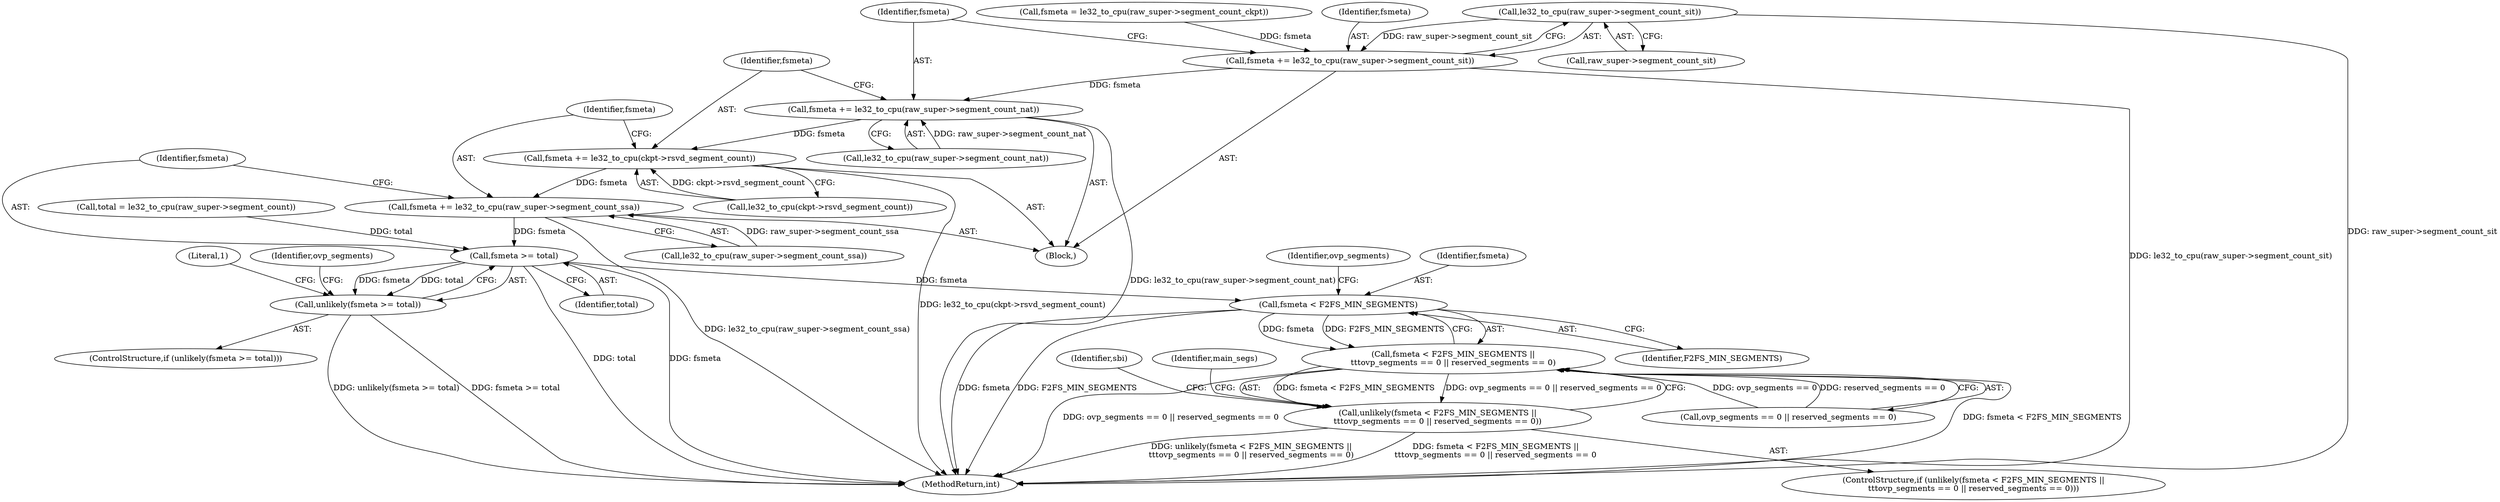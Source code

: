digraph "0_linux_15d3042a937c13f5d9244241c7a9c8416ff6e82a@pointer" {
"1000134" [label="(Call,le32_to_cpu(raw_super->segment_count_sit))"];
"1000132" [label="(Call,fsmeta += le32_to_cpu(raw_super->segment_count_sit))"];
"1000138" [label="(Call,fsmeta += le32_to_cpu(raw_super->segment_count_nat))"];
"1000144" [label="(Call,fsmeta += le32_to_cpu(ckpt->rsvd_segment_count))"];
"1000150" [label="(Call,fsmeta += le32_to_cpu(raw_super->segment_count_ssa))"];
"1000158" [label="(Call,fsmeta >= total)"];
"1000157" [label="(Call,unlikely(fsmeta >= total))"];
"1000178" [label="(Call,fsmeta < F2FS_MIN_SEGMENTS)"];
"1000177" [label="(Call,fsmeta < F2FS_MIN_SEGMENTS ||\n\t\t\tovp_segments == 0 || reserved_segments == 0)"];
"1000176" [label="(Call,unlikely(fsmeta < F2FS_MIN_SEGMENTS ||\n\t\t\tovp_segments == 0 || reserved_segments == 0))"];
"1000150" [label="(Call,fsmeta += le32_to_cpu(raw_super->segment_count_ssa))"];
"1000162" [label="(Literal,1)"];
"1000180" [label="(Identifier,F2FS_MIN_SEGMENTS)"];
"1000283" [label="(MethodReturn,int)"];
"1000126" [label="(Call,fsmeta = le32_to_cpu(raw_super->segment_count_ckpt))"];
"1000145" [label="(Identifier,fsmeta)"];
"1000135" [label="(Call,raw_super->segment_count_sit)"];
"1000159" [label="(Identifier,fsmeta)"];
"1000176" [label="(Call,unlikely(fsmeta < F2FS_MIN_SEGMENTS ||\n\t\t\tovp_segments == 0 || reserved_segments == 0))"];
"1000181" [label="(Call,ovp_segments == 0 || reserved_segments == 0)"];
"1000177" [label="(Call,fsmeta < F2FS_MIN_SEGMENTS ||\n\t\t\tovp_segments == 0 || reserved_segments == 0)"];
"1000179" [label="(Identifier,fsmeta)"];
"1000198" [label="(Identifier,main_segs)"];
"1000133" [label="(Identifier,fsmeta)"];
"1000191" [label="(Identifier,sbi)"];
"1000164" [label="(Identifier,ovp_segments)"];
"1000183" [label="(Identifier,ovp_segments)"];
"1000134" [label="(Call,le32_to_cpu(raw_super->segment_count_sit))"];
"1000158" [label="(Call,fsmeta >= total)"];
"1000138" [label="(Call,fsmeta += le32_to_cpu(raw_super->segment_count_nat))"];
"1000120" [label="(Call,total = le32_to_cpu(raw_super->segment_count))"];
"1000178" [label="(Call,fsmeta < F2FS_MIN_SEGMENTS)"];
"1000151" [label="(Identifier,fsmeta)"];
"1000146" [label="(Call,le32_to_cpu(ckpt->rsvd_segment_count))"];
"1000139" [label="(Identifier,fsmeta)"];
"1000157" [label="(Call,unlikely(fsmeta >= total))"];
"1000175" [label="(ControlStructure,if (unlikely(fsmeta < F2FS_MIN_SEGMENTS ||\n\t\t\tovp_segments == 0 || reserved_segments == 0)))"];
"1000140" [label="(Call,le32_to_cpu(raw_super->segment_count_nat))"];
"1000160" [label="(Identifier,total)"];
"1000102" [label="(Block,)"];
"1000156" [label="(ControlStructure,if (unlikely(fsmeta >= total)))"];
"1000144" [label="(Call,fsmeta += le32_to_cpu(ckpt->rsvd_segment_count))"];
"1000152" [label="(Call,le32_to_cpu(raw_super->segment_count_ssa))"];
"1000132" [label="(Call,fsmeta += le32_to_cpu(raw_super->segment_count_sit))"];
"1000134" -> "1000132"  [label="AST: "];
"1000134" -> "1000135"  [label="CFG: "];
"1000135" -> "1000134"  [label="AST: "];
"1000132" -> "1000134"  [label="CFG: "];
"1000134" -> "1000283"  [label="DDG: raw_super->segment_count_sit"];
"1000134" -> "1000132"  [label="DDG: raw_super->segment_count_sit"];
"1000132" -> "1000102"  [label="AST: "];
"1000133" -> "1000132"  [label="AST: "];
"1000139" -> "1000132"  [label="CFG: "];
"1000132" -> "1000283"  [label="DDG: le32_to_cpu(raw_super->segment_count_sit)"];
"1000126" -> "1000132"  [label="DDG: fsmeta"];
"1000132" -> "1000138"  [label="DDG: fsmeta"];
"1000138" -> "1000102"  [label="AST: "];
"1000138" -> "1000140"  [label="CFG: "];
"1000139" -> "1000138"  [label="AST: "];
"1000140" -> "1000138"  [label="AST: "];
"1000145" -> "1000138"  [label="CFG: "];
"1000138" -> "1000283"  [label="DDG: le32_to_cpu(raw_super->segment_count_nat)"];
"1000140" -> "1000138"  [label="DDG: raw_super->segment_count_nat"];
"1000138" -> "1000144"  [label="DDG: fsmeta"];
"1000144" -> "1000102"  [label="AST: "];
"1000144" -> "1000146"  [label="CFG: "];
"1000145" -> "1000144"  [label="AST: "];
"1000146" -> "1000144"  [label="AST: "];
"1000151" -> "1000144"  [label="CFG: "];
"1000144" -> "1000283"  [label="DDG: le32_to_cpu(ckpt->rsvd_segment_count)"];
"1000146" -> "1000144"  [label="DDG: ckpt->rsvd_segment_count"];
"1000144" -> "1000150"  [label="DDG: fsmeta"];
"1000150" -> "1000102"  [label="AST: "];
"1000150" -> "1000152"  [label="CFG: "];
"1000151" -> "1000150"  [label="AST: "];
"1000152" -> "1000150"  [label="AST: "];
"1000159" -> "1000150"  [label="CFG: "];
"1000150" -> "1000283"  [label="DDG: le32_to_cpu(raw_super->segment_count_ssa)"];
"1000152" -> "1000150"  [label="DDG: raw_super->segment_count_ssa"];
"1000150" -> "1000158"  [label="DDG: fsmeta"];
"1000158" -> "1000157"  [label="AST: "];
"1000158" -> "1000160"  [label="CFG: "];
"1000159" -> "1000158"  [label="AST: "];
"1000160" -> "1000158"  [label="AST: "];
"1000157" -> "1000158"  [label="CFG: "];
"1000158" -> "1000283"  [label="DDG: fsmeta"];
"1000158" -> "1000283"  [label="DDG: total"];
"1000158" -> "1000157"  [label="DDG: fsmeta"];
"1000158" -> "1000157"  [label="DDG: total"];
"1000120" -> "1000158"  [label="DDG: total"];
"1000158" -> "1000178"  [label="DDG: fsmeta"];
"1000157" -> "1000156"  [label="AST: "];
"1000162" -> "1000157"  [label="CFG: "];
"1000164" -> "1000157"  [label="CFG: "];
"1000157" -> "1000283"  [label="DDG: unlikely(fsmeta >= total)"];
"1000157" -> "1000283"  [label="DDG: fsmeta >= total"];
"1000178" -> "1000177"  [label="AST: "];
"1000178" -> "1000180"  [label="CFG: "];
"1000179" -> "1000178"  [label="AST: "];
"1000180" -> "1000178"  [label="AST: "];
"1000183" -> "1000178"  [label="CFG: "];
"1000177" -> "1000178"  [label="CFG: "];
"1000178" -> "1000283"  [label="DDG: fsmeta"];
"1000178" -> "1000283"  [label="DDG: F2FS_MIN_SEGMENTS"];
"1000178" -> "1000177"  [label="DDG: fsmeta"];
"1000178" -> "1000177"  [label="DDG: F2FS_MIN_SEGMENTS"];
"1000177" -> "1000176"  [label="AST: "];
"1000177" -> "1000181"  [label="CFG: "];
"1000181" -> "1000177"  [label="AST: "];
"1000176" -> "1000177"  [label="CFG: "];
"1000177" -> "1000283"  [label="DDG: ovp_segments == 0 || reserved_segments == 0"];
"1000177" -> "1000283"  [label="DDG: fsmeta < F2FS_MIN_SEGMENTS"];
"1000177" -> "1000176"  [label="DDG: fsmeta < F2FS_MIN_SEGMENTS"];
"1000177" -> "1000176"  [label="DDG: ovp_segments == 0 || reserved_segments == 0"];
"1000181" -> "1000177"  [label="DDG: ovp_segments == 0"];
"1000181" -> "1000177"  [label="DDG: reserved_segments == 0"];
"1000176" -> "1000175"  [label="AST: "];
"1000191" -> "1000176"  [label="CFG: "];
"1000198" -> "1000176"  [label="CFG: "];
"1000176" -> "1000283"  [label="DDG: unlikely(fsmeta < F2FS_MIN_SEGMENTS ||\n\t\t\tovp_segments == 0 || reserved_segments == 0)"];
"1000176" -> "1000283"  [label="DDG: fsmeta < F2FS_MIN_SEGMENTS ||\n\t\t\tovp_segments == 0 || reserved_segments == 0"];
}
